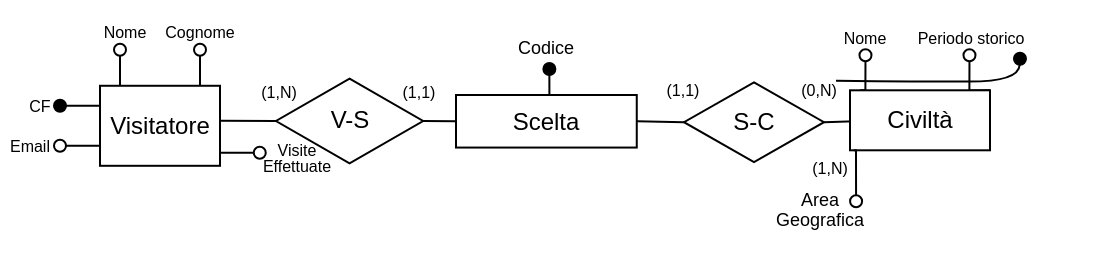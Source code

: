 <mxfile version="24.2.5" type="device">
  <diagram id="oXtjWQTpuvm-I35kyjgY" name="Pagina-1">
    <mxGraphModel dx="691" dy="404" grid="1" gridSize="10" guides="1" tooltips="1" connect="1" arrows="1" fold="1" page="1" pageScale="1" pageWidth="827" pageHeight="1169" math="0" shadow="0">
      <root>
        <mxCell id="0" />
        <mxCell id="1" parent="0" />
        <mxCell id="ALzrFOGXeO3j0PZ1Azlk-10" value="&lt;span style=&quot;font-size: 8px;&quot;&gt;(1,N)&lt;/span&gt;" style="text;html=1;align=center;verticalAlign=middle;whiteSpace=wrap;rounded=1;strokeColor=none;glass=0;" parent="1" vertex="1">
          <mxGeometry x="238.0" y="149.19" width="22.5" height="6.75" as="geometry" />
        </mxCell>
        <mxCell id="ALzrFOGXeO3j0PZ1Azlk-11" value="&lt;font style=&quot;font-size: 8px;&quot;&gt;(0,N)&lt;/font&gt;" style="text;html=1;align=center;verticalAlign=middle;whiteSpace=wrap;rounded=1;strokeColor=none;glass=0;" parent="1" vertex="1">
          <mxGeometry x="508" y="148.27" width="22.5" height="6.75" as="geometry" />
        </mxCell>
        <mxCell id="ALzrFOGXeO3j0PZ1Azlk-12" value="" style="endArrow=none;html=1;rounded=0;exitX=0;exitY=0.5;exitDx=0;exitDy=0;entryX=1.001;entryY=0.437;entryDx=0;entryDy=0;entryPerimeter=0;" parent="1" source="ALzrFOGXeO3j0PZ1Azlk-18" target="ALzrFOGXeO3j0PZ1Azlk-33" edge="1">
          <mxGeometry width="50" height="50" relative="1" as="geometry">
            <mxPoint x="498.19" y="168.5" as="sourcePoint" />
            <mxPoint x="230" y="169" as="targetPoint" />
          </mxGeometry>
        </mxCell>
        <mxCell id="ALzrFOGXeO3j0PZ1Azlk-18" value="V-S" style="shape=rhombus;perimeter=rhombusPerimeter;whiteSpace=wrap;html=1;align=center;" parent="1" vertex="1">
          <mxGeometry x="248" y="147.32" width="73.56" height="42.36" as="geometry" />
        </mxCell>
        <mxCell id="ALzrFOGXeO3j0PZ1Azlk-19" value="" style="endArrow=none;html=1;rounded=0;entryX=1;entryY=0.5;entryDx=0;entryDy=0;exitX=0;exitY=0.5;exitDx=0;exitDy=0;" parent="1" source="ALzrFOGXeO3j0PZ1Azlk-21" target="ALzrFOGXeO3j0PZ1Azlk-18" edge="1">
          <mxGeometry width="50" height="50" relative="1" as="geometry">
            <mxPoint x="498.19" y="168.5" as="sourcePoint" />
            <mxPoint x="230" y="168.5" as="targetPoint" />
          </mxGeometry>
        </mxCell>
        <mxCell id="ALzrFOGXeO3j0PZ1Azlk-20" value="" style="endArrow=none;html=1;rounded=0;entryX=1;entryY=0.5;entryDx=0;entryDy=0;exitX=0;exitY=0.5;exitDx=0;exitDy=0;" parent="1" source="ALzrFOGXeO3j0PZ1Azlk-23" target="ALzrFOGXeO3j0PZ1Azlk-21" edge="1">
          <mxGeometry width="50" height="50" relative="1" as="geometry">
            <mxPoint x="498.19" y="168.5" as="sourcePoint" />
            <mxPoint x="314" y="168.24" as="targetPoint" />
          </mxGeometry>
        </mxCell>
        <mxCell id="ALzrFOGXeO3j0PZ1Azlk-21" value="Scelta" style="whiteSpace=wrap;html=1;align=center;" parent="1" vertex="1">
          <mxGeometry x="338" y="155.5" width="90.38" height="26.28" as="geometry" />
        </mxCell>
        <mxCell id="ALzrFOGXeO3j0PZ1Azlk-22" value="" style="endArrow=none;html=1;rounded=0;entryX=1;entryY=0.5;entryDx=0;entryDy=0;exitX=0;exitY=0.5;exitDx=0;exitDy=0;" parent="1" target="ALzrFOGXeO3j0PZ1Azlk-23" edge="1">
          <mxGeometry width="50" height="50" relative="1" as="geometry">
            <mxPoint x="537.62" y="168.635" as="sourcePoint" />
            <mxPoint x="418" y="168.24" as="targetPoint" />
          </mxGeometry>
        </mxCell>
        <mxCell id="ALzrFOGXeO3j0PZ1Azlk-23" value="S-C" style="shape=rhombus;perimeter=rhombusPerimeter;whiteSpace=wrap;html=1;align=center;" parent="1" vertex="1">
          <mxGeometry x="452" y="149.19" width="70" height="39.81" as="geometry" />
        </mxCell>
        <mxCell id="ALzrFOGXeO3j0PZ1Azlk-24" value="&lt;span style=&quot;font-size: 8px;&quot;&gt;(1,1)&lt;/span&gt;" style="text;html=1;align=center;verticalAlign=middle;whiteSpace=wrap;rounded=1;strokeColor=none;glass=0;" parent="1" vertex="1">
          <mxGeometry x="308.0" y="149.19" width="22.5" height="6.75" as="geometry" />
        </mxCell>
        <mxCell id="ALzrFOGXeO3j0PZ1Azlk-25" value="&lt;span style=&quot;font-size: 8px;&quot;&gt;(1,1)&lt;/span&gt;" style="text;html=1;align=center;verticalAlign=middle;whiteSpace=wrap;rounded=1;strokeColor=none;glass=0;" parent="1" vertex="1">
          <mxGeometry x="440.0" y="148.27" width="22.5" height="6.75" as="geometry" />
        </mxCell>
        <mxCell id="ALzrFOGXeO3j0PZ1Azlk-26" style="edgeStyle=orthogonalEdgeStyle;rounded=0;orthogonalLoop=1;jettySize=auto;html=1;exitX=0.25;exitY=0;exitDx=0;exitDy=0;entryX=0.842;entryY=1.009;entryDx=0;entryDy=0;entryPerimeter=0;endArrow=oval;endFill=1;" parent="1" edge="1">
          <mxGeometry relative="1" as="geometry">
            <mxPoint x="381.69" y="155.5" as="sourcePoint" />
            <mxPoint x="384.69" y="142.5" as="targetPoint" />
          </mxGeometry>
        </mxCell>
        <mxCell id="ALzrFOGXeO3j0PZ1Azlk-27" value="&lt;font style=&quot;font-size: 9px;&quot;&gt;Codice&lt;/font&gt;" style="text;html=1;align=center;verticalAlign=middle;whiteSpace=wrap;rounded=0;" parent="1" vertex="1">
          <mxGeometry x="363.19" y="122.841" width="40" height="17.314" as="geometry" />
        </mxCell>
        <mxCell id="ALzrFOGXeO3j0PZ1Azlk-32" style="edgeStyle=orthogonalEdgeStyle;rounded=0;orthogonalLoop=1;jettySize=auto;html=1;exitX=0;exitY=0.5;exitDx=0;exitDy=0;endArrow=oval;endFill=0;" parent="1" edge="1">
          <mxGeometry relative="1" as="geometry">
            <mxPoint x="140" y="180.89" as="targetPoint" />
            <mxPoint x="160" y="178.005" as="sourcePoint" />
            <Array as="points">
              <mxPoint x="160" y="180.89" />
            </Array>
          </mxGeometry>
        </mxCell>
        <mxCell id="ALzrFOGXeO3j0PZ1Azlk-33" value="Visitatore" style="whiteSpace=wrap;html=1;align=center;" parent="1" vertex="1">
          <mxGeometry x="160" y="150.89" width="60" height="40.01" as="geometry" />
        </mxCell>
        <mxCell id="ALzrFOGXeO3j0PZ1Azlk-34" value="&lt;font style=&quot;font-size: 8px;&quot;&gt;Nome&lt;/font&gt;" style="text;html=1;align=center;verticalAlign=middle;whiteSpace=wrap;rounded=0;" parent="1" vertex="1">
          <mxGeometry x="160" y="118.4" width="25" height="10" as="geometry" />
        </mxCell>
        <mxCell id="ALzrFOGXeO3j0PZ1Azlk-35" value="&lt;font style=&quot;font-size: 8px;&quot;&gt;Cognome&lt;/font&gt;" style="text;html=1;align=center;verticalAlign=middle;whiteSpace=wrap;rounded=0;" parent="1" vertex="1">
          <mxGeometry x="180" y="108.4" width="60" height="30" as="geometry" />
        </mxCell>
        <mxCell id="ALzrFOGXeO3j0PZ1Azlk-36" value="&lt;font style=&quot;font-size: 8px;&quot;&gt;Periodo storico&lt;/font&gt;" style="text;html=1;align=center;verticalAlign=middle;whiteSpace=wrap;rounded=0;" parent="1" vertex="1">
          <mxGeometry x="560.11" y="111.03" width="71" height="29" as="geometry" />
        </mxCell>
        <mxCell id="ALzrFOGXeO3j0PZ1Azlk-37" value="&lt;font style=&quot;font-size: 8px;&quot;&gt;Nome&lt;/font&gt;" style="text;html=1;align=center;verticalAlign=middle;whiteSpace=wrap;rounded=0;" parent="1" vertex="1">
          <mxGeometry x="510.55" y="111.03" width="63" height="30" as="geometry" />
        </mxCell>
        <mxCell id="ALzrFOGXeO3j0PZ1Azlk-38" style="edgeStyle=orthogonalEdgeStyle;rounded=0;orthogonalLoop=1;jettySize=auto;html=1;exitX=0.5;exitY=1;exitDx=0;exitDy=0;" parent="1" edge="1">
          <mxGeometry relative="1" as="geometry">
            <mxPoint x="651.99" y="132.9" as="sourcePoint" />
            <mxPoint x="651.99" y="132.9" as="targetPoint" />
          </mxGeometry>
        </mxCell>
        <mxCell id="ALzrFOGXeO3j0PZ1Azlk-39" value="&lt;font style=&quot;font-size: 8px;&quot;&gt;CF&lt;/font&gt;" style="text;html=1;align=center;verticalAlign=middle;whiteSpace=wrap;rounded=0;" parent="1" vertex="1">
          <mxGeometry x="120" y="155.27" width="20" height="10" as="geometry" />
        </mxCell>
        <mxCell id="ALzrFOGXeO3j0PZ1Azlk-40" style="edgeStyle=orthogonalEdgeStyle;rounded=0;orthogonalLoop=1;jettySize=auto;html=1;exitX=0;exitY=0;exitDx=0;exitDy=0;endArrow=oval;endFill=0;" parent="1" edge="1">
          <mxGeometry relative="1" as="geometry">
            <mxPoint x="170" y="132.89" as="targetPoint" />
            <mxPoint x="170" y="150.89" as="sourcePoint" />
            <Array as="points" />
          </mxGeometry>
        </mxCell>
        <mxCell id="ALzrFOGXeO3j0PZ1Azlk-41" style="edgeStyle=orthogonalEdgeStyle;rounded=0;orthogonalLoop=1;jettySize=auto;html=1;exitX=0;exitY=0;exitDx=0;exitDy=0;endArrow=oval;endFill=0;" parent="1" edge="1">
          <mxGeometry relative="1" as="geometry">
            <mxPoint x="210" y="132.89" as="targetPoint" />
            <mxPoint x="210" y="150.89" as="sourcePoint" />
            <Array as="points" />
          </mxGeometry>
        </mxCell>
        <mxCell id="ALzrFOGXeO3j0PZ1Azlk-42" value="&lt;font style=&quot;font-size: 8px;&quot;&gt;Email&lt;/font&gt;" style="text;html=1;align=center;verticalAlign=middle;whiteSpace=wrap;rounded=0;" parent="1" vertex="1">
          <mxGeometry x="110" y="176.89" width="30" height="7" as="geometry" />
        </mxCell>
        <mxCell id="ALzrFOGXeO3j0PZ1Azlk-43" style="edgeStyle=orthogonalEdgeStyle;rounded=0;orthogonalLoop=1;jettySize=auto;html=1;exitX=0;exitY=0.25;exitDx=0;exitDy=0;endArrow=oval;endFill=1;" parent="1" source="ALzrFOGXeO3j0PZ1Azlk-33" edge="1">
          <mxGeometry relative="1" as="geometry">
            <mxPoint x="140" y="160.89" as="targetPoint" />
            <mxPoint x="95" y="139.65" as="sourcePoint" />
            <Array as="points" />
          </mxGeometry>
        </mxCell>
        <mxCell id="ALzrFOGXeO3j0PZ1Azlk-44" style="edgeStyle=orthogonalEdgeStyle;rounded=0;orthogonalLoop=1;jettySize=auto;html=1;exitX=1;exitY=0.5;exitDx=0;exitDy=0;endArrow=oval;endFill=0;" parent="1" edge="1">
          <mxGeometry relative="1" as="geometry">
            <mxPoint x="239.88" y="184.39" as="targetPoint" />
            <mxPoint x="220" y="184.39" as="sourcePoint" />
            <Array as="points">
              <mxPoint x="234.88" y="184.39" />
            </Array>
          </mxGeometry>
        </mxCell>
        <mxCell id="ALzrFOGXeO3j0PZ1Azlk-45" value="&lt;font style=&quot;font-size: 8px;&quot;&gt;Visite&lt;/font&gt;&lt;div style=&quot;line-height: 30%;&quot;&gt;&lt;font style=&quot;font-size: 8px;&quot;&gt;E&lt;/font&gt;&lt;span style=&quot;font-size: 8px; background-color: initial;&quot;&gt;ffettuate&lt;/span&gt;&lt;/div&gt;" style="text;html=1;align=center;verticalAlign=middle;whiteSpace=wrap;rounded=1;strokeColor=none;" parent="1" vertex="1">
          <mxGeometry x="240" y="173.89" width="37" height="21" as="geometry" />
        </mxCell>
        <mxCell id="ALzrFOGXeO3j0PZ1Azlk-46" style="edgeStyle=orthogonalEdgeStyle;rounded=0;orthogonalLoop=1;jettySize=auto;html=1;exitX=0.25;exitY=0;exitDx=0;exitDy=0;entryX=0.5;entryY=1;entryDx=0;entryDy=0;endArrow=oval;endFill=0;" parent="1" edge="1">
          <mxGeometry relative="1" as="geometry">
            <mxPoint x="542.74" y="135.61" as="targetPoint" />
            <mxPoint x="540.12" y="153.11" as="sourcePoint" />
          </mxGeometry>
        </mxCell>
        <mxCell id="ALzrFOGXeO3j0PZ1Azlk-47" style="edgeStyle=orthogonalEdgeStyle;rounded=0;orthogonalLoop=1;jettySize=auto;html=1;exitX=1;exitY=0;exitDx=0;exitDy=0;entryX=0.25;entryY=1;entryDx=0;entryDy=0;endArrow=oval;endFill=0;" parent="1" source="ALzrFOGXeO3j0PZ1Azlk-48" edge="1">
          <mxGeometry relative="1" as="geometry">
            <mxPoint x="594.74" y="135.61" as="targetPoint" />
            <mxPoint x="607.62" y="153.11" as="sourcePoint" />
          </mxGeometry>
        </mxCell>
        <mxCell id="ALzrFOGXeO3j0PZ1Azlk-48" value="Civiltà" style="whiteSpace=wrap;html=1;align=center;" parent="1" vertex="1">
          <mxGeometry x="535" y="153.15" width="70" height="30" as="geometry" />
        </mxCell>
        <mxCell id="ALzrFOGXeO3j0PZ1Azlk-49" value="" style="curved=1;endArrow=oval;html=1;rounded=0;entryX=0.642;entryY=0.924;entryDx=0;entryDy=0;entryPerimeter=0;endFill=1;" parent="1" edge="1">
          <mxGeometry width="50" height="50" relative="1" as="geometry">
            <mxPoint x="527.99" y="148.35" as="sourcePoint" />
            <mxPoint x="619.99" y="137.35" as="targetPoint" />
            <Array as="points">
              <mxPoint x="569.44" y="148.8" />
              <mxPoint x="619.44" y="148.8" />
            </Array>
          </mxGeometry>
        </mxCell>
        <mxCell id="ALzrFOGXeO3j0PZ1Azlk-50" value="&lt;font style=&quot;font-size: 8px;&quot;&gt;(1,N)&lt;/font&gt;" style="text;html=1;align=center;verticalAlign=middle;whiteSpace=wrap;rounded=1;strokeColor=none;glass=0;" parent="1" vertex="1">
          <mxGeometry x="500" y="183.15" width="50" height="15" as="geometry" />
        </mxCell>
        <mxCell id="ALzrFOGXeO3j0PZ1Azlk-51" value="&lt;p style=&quot;line-height: 70%;&quot;&gt;&lt;font style=&quot;font-size: 9px;&quot;&gt;Area Geografica&lt;/font&gt;&lt;/p&gt;" style="text;html=1;align=center;verticalAlign=middle;whiteSpace=wrap;rounded=0;" parent="1" vertex="1">
          <mxGeometry x="490" y="197.15" width="60" height="30" as="geometry" />
        </mxCell>
        <mxCell id="ALzrFOGXeO3j0PZ1Azlk-52" style="edgeStyle=orthogonalEdgeStyle;rounded=0;orthogonalLoop=1;jettySize=auto;html=1;exitX=0.25;exitY=1;exitDx=0;exitDy=0;endArrow=oval;endFill=0;" parent="1" edge="1">
          <mxGeometry relative="1" as="geometry">
            <mxPoint x="536.95" y="183.15" as="sourcePoint" />
            <mxPoint x="538.04" y="208.65" as="targetPoint" />
          </mxGeometry>
        </mxCell>
      </root>
    </mxGraphModel>
  </diagram>
</mxfile>
